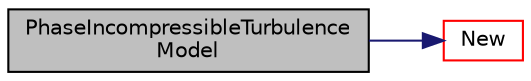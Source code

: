 digraph "PhaseIncompressibleTurbulenceModel"
{
  bgcolor="transparent";
  edge [fontname="Helvetica",fontsize="10",labelfontname="Helvetica",labelfontsize="10"];
  node [fontname="Helvetica",fontsize="10",shape=record];
  rankdir="LR";
  Node0 [label="PhaseIncompressibleTurbulence\lModel",height=0.2,width=0.4,color="black", fillcolor="grey75", style="filled", fontcolor="black"];
  Node0 -> Node1 [color="midnightblue",fontsize="10",style="solid",fontname="Helvetica"];
  Node1 [label="New",height=0.2,width=0.4,color="red",URL="$a32113.html#a52d3e0377eb573461903efdeddbeab03",tooltip="Return a reference to the selected turbulence model. "];
}

